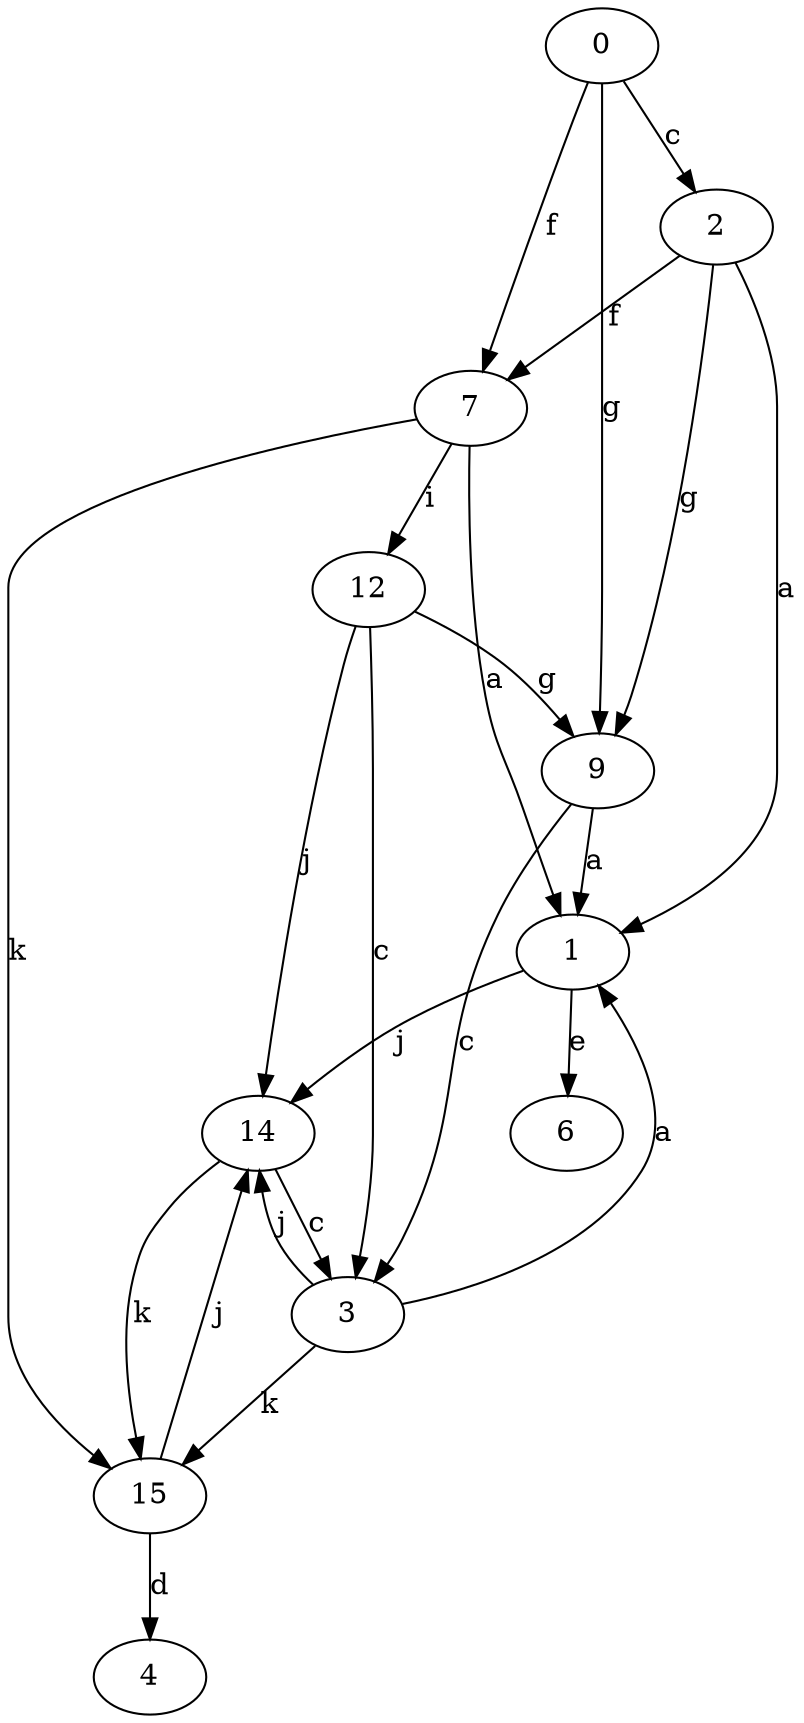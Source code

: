 strict digraph  {
0;
1;
2;
3;
4;
6;
7;
9;
12;
14;
15;
0 -> 2  [label=c];
0 -> 7  [label=f];
0 -> 9  [label=g];
1 -> 6  [label=e];
1 -> 14  [label=j];
2 -> 1  [label=a];
2 -> 7  [label=f];
2 -> 9  [label=g];
3 -> 1  [label=a];
3 -> 14  [label=j];
3 -> 15  [label=k];
7 -> 1  [label=a];
7 -> 12  [label=i];
7 -> 15  [label=k];
9 -> 1  [label=a];
9 -> 3  [label=c];
12 -> 3  [label=c];
12 -> 9  [label=g];
12 -> 14  [label=j];
14 -> 3  [label=c];
14 -> 15  [label=k];
15 -> 4  [label=d];
15 -> 14  [label=j];
}
